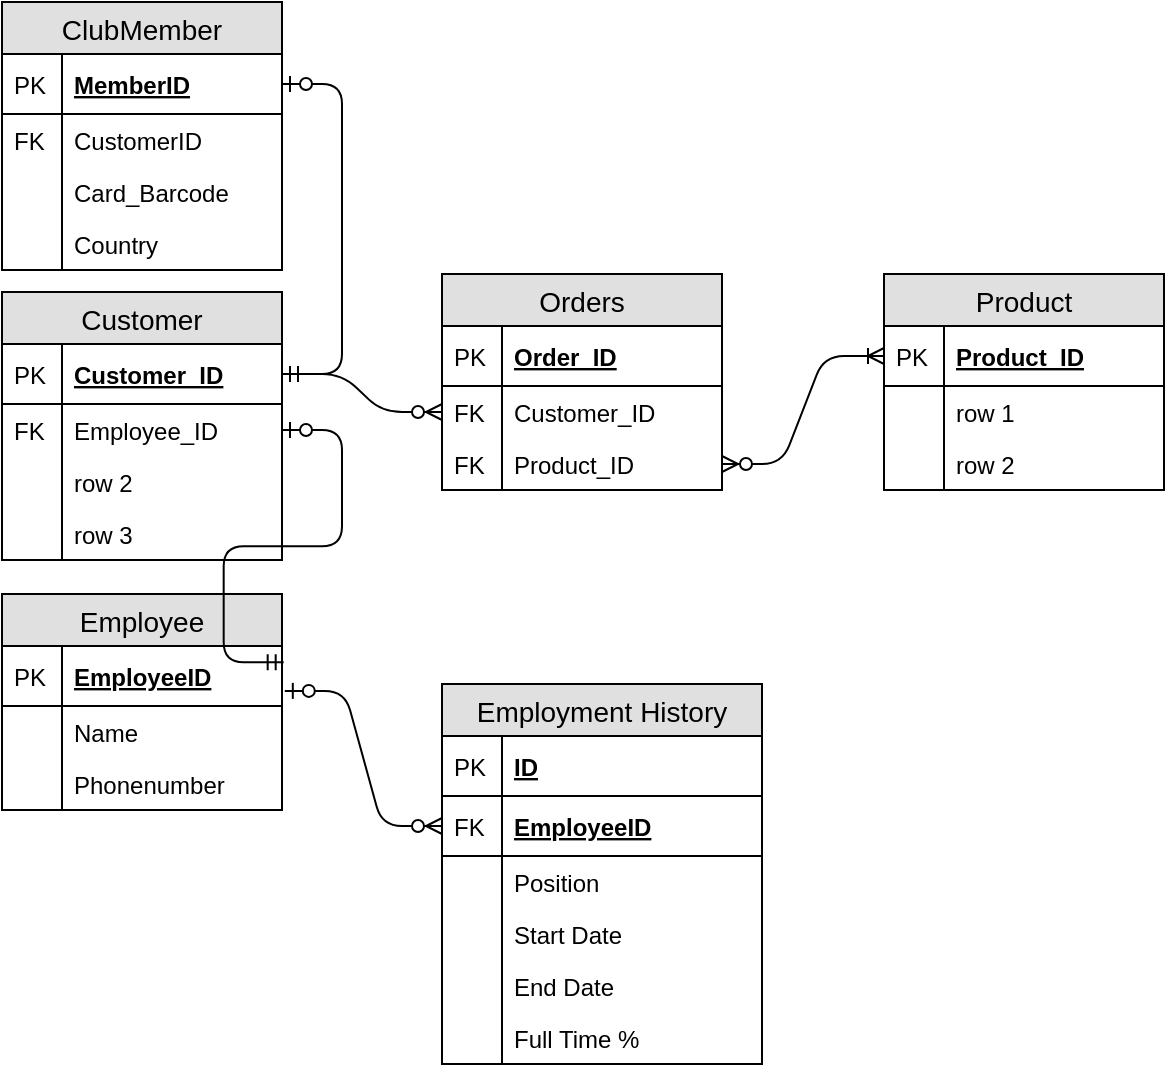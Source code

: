 <mxfile version="10.6.6" type="github"><diagram id="Jb8Aa0eDU6_dz6jblZv0" name="Page-1"><mxGraphModel dx="1162" dy="652" grid="1" gridSize="10" guides="1" tooltips="1" connect="1" arrows="1" fold="1" page="1" pageScale="1" pageWidth="827" pageHeight="1169" math="0" shadow="0"><root><mxCell id="0"/><mxCell id="1" parent="0"/><mxCell id="aHAAxWWIBN9m9v9XSV6--5" value="" style="edgeStyle=entityRelationEdgeStyle;fontSize=12;html=1;endArrow=ERoneToMany;startArrow=ERzeroToMany;" parent="1" source="y24Xcp6i1b98Lop004pg-53" target="y24Xcp6i1b98Lop004pg-74" edge="1"><mxGeometry width="100" height="100" relative="1" as="geometry"><mxPoint x="400" y="150" as="sourcePoint"/><mxPoint x="490" y="125" as="targetPoint"/></mxGeometry></mxCell><mxCell id="aHAAxWWIBN9m9v9XSV6--6" value="" style="edgeStyle=entityRelationEdgeStyle;fontSize=12;html=1;endArrow=ERzeroToMany;startArrow=ERmandOne;" parent="1" source="y24Xcp6i1b98Lop004pg-38" target="y24Xcp6i1b98Lop004pg-51" edge="1"><mxGeometry width="100" height="100" relative="1" as="geometry"><mxPoint x="200" y="189" as="sourcePoint"/><mxPoint x="220" y="130" as="targetPoint"/></mxGeometry></mxCell><mxCell id="y24Xcp6i1b98Lop004pg-6" value="Employment History" style="swimlane;fontStyle=0;childLayout=stackLayout;horizontal=1;startSize=26;fillColor=#e0e0e0;horizontalStack=0;resizeParent=1;resizeParentMax=0;resizeLast=0;collapsible=1;marginBottom=0;swimlaneFillColor=#ffffff;align=center;fontSize=14;" vertex="1" parent="1"><mxGeometry x="260" y="344" width="160" height="190" as="geometry"><mxRectangle x="350" y="361" width="160" height="26" as="alternateBounds"/></mxGeometry></mxCell><mxCell id="y24Xcp6i1b98Lop004pg-31" value="ID" style="shape=partialRectangle;top=0;left=0;right=0;bottom=1;align=left;verticalAlign=middle;fillColor=none;spacingLeft=34;spacingRight=4;overflow=hidden;rotatable=0;points=[[0,0.5],[1,0.5]];portConstraint=eastwest;dropTarget=0;fontStyle=5;fontSize=12;" vertex="1" parent="y24Xcp6i1b98Lop004pg-6"><mxGeometry y="26" width="160" height="30" as="geometry"/></mxCell><mxCell id="y24Xcp6i1b98Lop004pg-32" value="PK" style="shape=partialRectangle;top=0;left=0;bottom=0;fillColor=none;align=left;verticalAlign=middle;spacingLeft=4;spacingRight=4;overflow=hidden;rotatable=0;points=[];portConstraint=eastwest;part=1;fontSize=12;" vertex="1" connectable="0" parent="y24Xcp6i1b98Lop004pg-31"><mxGeometry width="30" height="30" as="geometry"/></mxCell><mxCell id="y24Xcp6i1b98Lop004pg-7" value="EmployeeID" style="shape=partialRectangle;top=0;left=0;right=0;bottom=1;align=left;verticalAlign=middle;fillColor=none;spacingLeft=34;spacingRight=4;overflow=hidden;rotatable=0;points=[[0,0.5],[1,0.5]];portConstraint=eastwest;dropTarget=0;fontStyle=5;fontSize=12;" vertex="1" parent="y24Xcp6i1b98Lop004pg-6"><mxGeometry y="56" width="160" height="30" as="geometry"/></mxCell><mxCell id="y24Xcp6i1b98Lop004pg-8" value="FK" style="shape=partialRectangle;top=0;left=0;bottom=0;fillColor=none;align=left;verticalAlign=middle;spacingLeft=4;spacingRight=4;overflow=hidden;rotatable=0;points=[];portConstraint=eastwest;part=1;fontSize=12;" vertex="1" connectable="0" parent="y24Xcp6i1b98Lop004pg-7"><mxGeometry width="30" height="30" as="geometry"/></mxCell><mxCell id="y24Xcp6i1b98Lop004pg-9" value="Position" style="shape=partialRectangle;top=0;left=0;right=0;bottom=0;align=left;verticalAlign=top;fillColor=none;spacingLeft=34;spacingRight=4;overflow=hidden;rotatable=0;points=[[0,0.5],[1,0.5]];portConstraint=eastwest;dropTarget=0;fontSize=12;" vertex="1" parent="y24Xcp6i1b98Lop004pg-6"><mxGeometry y="86" width="160" height="26" as="geometry"/></mxCell><mxCell id="y24Xcp6i1b98Lop004pg-10" value="" style="shape=partialRectangle;top=0;left=0;bottom=0;fillColor=none;align=left;verticalAlign=top;spacingLeft=4;spacingRight=4;overflow=hidden;rotatable=0;points=[];portConstraint=eastwest;part=1;fontSize=12;" vertex="1" connectable="0" parent="y24Xcp6i1b98Lop004pg-9"><mxGeometry width="30" height="26" as="geometry"/></mxCell><mxCell id="y24Xcp6i1b98Lop004pg-11" value="Start Date&#xA;" style="shape=partialRectangle;top=0;left=0;right=0;bottom=0;align=left;verticalAlign=top;fillColor=none;spacingLeft=34;spacingRight=4;overflow=hidden;rotatable=0;points=[[0,0.5],[1,0.5]];portConstraint=eastwest;dropTarget=0;fontSize=12;" vertex="1" parent="y24Xcp6i1b98Lop004pg-6"><mxGeometry y="112" width="160" height="26" as="geometry"/></mxCell><mxCell id="y24Xcp6i1b98Lop004pg-12" value="" style="shape=partialRectangle;top=0;left=0;bottom=0;fillColor=none;align=left;verticalAlign=top;spacingLeft=4;spacingRight=4;overflow=hidden;rotatable=0;points=[];portConstraint=eastwest;part=1;fontSize=12;" vertex="1" connectable="0" parent="y24Xcp6i1b98Lop004pg-11"><mxGeometry width="30" height="26" as="geometry"/></mxCell><mxCell id="y24Xcp6i1b98Lop004pg-13" value="End Date" style="shape=partialRectangle;top=0;left=0;right=0;bottom=0;align=left;verticalAlign=top;fillColor=none;spacingLeft=34;spacingRight=4;overflow=hidden;rotatable=0;points=[[0,0.5],[1,0.5]];portConstraint=eastwest;dropTarget=0;fontSize=12;" vertex="1" parent="y24Xcp6i1b98Lop004pg-6"><mxGeometry y="138" width="160" height="26" as="geometry"/></mxCell><mxCell id="y24Xcp6i1b98Lop004pg-14" value="" style="shape=partialRectangle;top=0;left=0;bottom=0;fillColor=none;align=left;verticalAlign=top;spacingLeft=4;spacingRight=4;overflow=hidden;rotatable=0;points=[];portConstraint=eastwest;part=1;fontSize=12;" vertex="1" connectable="0" parent="y24Xcp6i1b98Lop004pg-13"><mxGeometry width="30" height="26" as="geometry"/></mxCell><mxCell id="y24Xcp6i1b98Lop004pg-17" value="Full Time %" style="shape=partialRectangle;top=0;left=0;right=0;bottom=0;align=left;verticalAlign=top;fillColor=none;spacingLeft=34;spacingRight=4;overflow=hidden;rotatable=0;points=[[0,0.5],[1,0.5]];portConstraint=eastwest;dropTarget=0;fontSize=12;" vertex="1" parent="y24Xcp6i1b98Lop004pg-6"><mxGeometry y="164" width="160" height="26" as="geometry"/></mxCell><mxCell id="y24Xcp6i1b98Lop004pg-18" value="" style="shape=partialRectangle;top=0;left=0;bottom=0;fillColor=none;align=left;verticalAlign=top;spacingLeft=4;spacingRight=4;overflow=hidden;rotatable=0;points=[];portConstraint=eastwest;part=1;fontSize=12;" vertex="1" connectable="0" parent="y24Xcp6i1b98Lop004pg-17"><mxGeometry width="30" height="26" as="geometry"/></mxCell><mxCell id="y24Xcp6i1b98Lop004pg-19" value="" style="edgeStyle=entityRelationEdgeStyle;fontSize=12;html=1;endArrow=ERzeroToMany;startArrow=ERzeroToOne;exitX=1.01;exitY=0.748;exitDx=0;exitDy=0;exitPerimeter=0;" edge="1" parent="1" source="y24Xcp6i1b98Lop004pg-35" target="y24Xcp6i1b98Lop004pg-7"><mxGeometry width="100" height="100" relative="1" as="geometry"><mxPoint x="210" y="390" as="sourcePoint"/><mxPoint x="268" y="320" as="targetPoint"/></mxGeometry></mxCell><mxCell id="y24Xcp6i1b98Lop004pg-20" value="Employee" style="swimlane;fontStyle=0;childLayout=stackLayout;horizontal=1;startSize=26;fillColor=#e0e0e0;horizontalStack=0;resizeParent=1;resizeParentMax=0;resizeLast=0;collapsible=1;marginBottom=0;swimlaneFillColor=#ffffff;align=center;fontSize=14;" vertex="1" parent="1"><mxGeometry x="40" y="299" width="140" height="108" as="geometry"/></mxCell><mxCell id="y24Xcp6i1b98Lop004pg-35" value="EmployeeID" style="shape=partialRectangle;top=0;left=0;right=0;bottom=1;align=left;verticalAlign=middle;fillColor=none;spacingLeft=34;spacingRight=4;overflow=hidden;rotatable=0;points=[[0,0.5],[1,0.5]];portConstraint=eastwest;dropTarget=0;fontStyle=5;fontSize=12;" vertex="1" parent="y24Xcp6i1b98Lop004pg-20"><mxGeometry y="26" width="140" height="30" as="geometry"/></mxCell><mxCell id="y24Xcp6i1b98Lop004pg-36" value="PK" style="shape=partialRectangle;top=0;left=0;bottom=0;fillColor=none;align=left;verticalAlign=middle;spacingLeft=4;spacingRight=4;overflow=hidden;rotatable=0;points=[];portConstraint=eastwest;part=1;fontSize=12;" vertex="1" connectable="0" parent="y24Xcp6i1b98Lop004pg-35"><mxGeometry width="30" height="30" as="geometry"/></mxCell><mxCell id="y24Xcp6i1b98Lop004pg-23" value="Name" style="shape=partialRectangle;top=0;left=0;right=0;bottom=0;align=left;verticalAlign=top;fillColor=none;spacingLeft=34;spacingRight=4;overflow=hidden;rotatable=0;points=[[0,0.5],[1,0.5]];portConstraint=eastwest;dropTarget=0;fontSize=12;" vertex="1" parent="y24Xcp6i1b98Lop004pg-20"><mxGeometry y="56" width="140" height="26" as="geometry"/></mxCell><mxCell id="y24Xcp6i1b98Lop004pg-24" value="" style="shape=partialRectangle;top=0;left=0;bottom=0;fillColor=none;align=left;verticalAlign=top;spacingLeft=4;spacingRight=4;overflow=hidden;rotatable=0;points=[];portConstraint=eastwest;part=1;fontSize=12;" vertex="1" connectable="0" parent="y24Xcp6i1b98Lop004pg-23"><mxGeometry width="30" height="26" as="geometry"/></mxCell><mxCell id="y24Xcp6i1b98Lop004pg-98" value="Phonenumber" style="shape=partialRectangle;top=0;left=0;right=0;bottom=0;align=left;verticalAlign=top;fillColor=none;spacingLeft=34;spacingRight=4;overflow=hidden;rotatable=0;points=[[0,0.5],[1,0.5]];portConstraint=eastwest;dropTarget=0;fontSize=12;" vertex="1" parent="y24Xcp6i1b98Lop004pg-20"><mxGeometry y="82" width="140" height="26" as="geometry"/></mxCell><mxCell id="y24Xcp6i1b98Lop004pg-99" value="" style="shape=partialRectangle;top=0;left=0;bottom=0;fillColor=none;align=left;verticalAlign=top;spacingLeft=4;spacingRight=4;overflow=hidden;rotatable=0;points=[];portConstraint=eastwest;part=1;fontSize=12;" vertex="1" connectable="0" parent="y24Xcp6i1b98Lop004pg-98"><mxGeometry width="30" height="26" as="geometry"/></mxCell><mxCell id="y24Xcp6i1b98Lop004pg-37" value="Customer" style="swimlane;fontStyle=0;childLayout=stackLayout;horizontal=1;startSize=26;fillColor=#e0e0e0;horizontalStack=0;resizeParent=1;resizeParentMax=0;resizeLast=0;collapsible=1;marginBottom=0;swimlaneFillColor=#ffffff;align=center;fontSize=14;" vertex="1" parent="1"><mxGeometry x="40" y="148" width="140" height="134" as="geometry"/></mxCell><mxCell id="y24Xcp6i1b98Lop004pg-38" value="Customer_ID" style="shape=partialRectangle;top=0;left=0;right=0;bottom=1;align=left;verticalAlign=middle;fillColor=none;spacingLeft=34;spacingRight=4;overflow=hidden;rotatable=0;points=[[0,0.5],[1,0.5]];portConstraint=eastwest;dropTarget=0;fontStyle=5;fontSize=12;" vertex="1" parent="y24Xcp6i1b98Lop004pg-37"><mxGeometry y="26" width="140" height="30" as="geometry"/></mxCell><mxCell id="y24Xcp6i1b98Lop004pg-39" value="PK" style="shape=partialRectangle;top=0;left=0;bottom=0;fillColor=none;align=left;verticalAlign=middle;spacingLeft=4;spacingRight=4;overflow=hidden;rotatable=0;points=[];portConstraint=eastwest;part=1;fontSize=12;" vertex="1" connectable="0" parent="y24Xcp6i1b98Lop004pg-38"><mxGeometry width="30" height="30" as="geometry"/></mxCell><mxCell id="y24Xcp6i1b98Lop004pg-40" value="Employee_ID" style="shape=partialRectangle;top=0;left=0;right=0;bottom=0;align=left;verticalAlign=top;fillColor=none;spacingLeft=34;spacingRight=4;overflow=hidden;rotatable=0;points=[[0,0.5],[1,0.5]];portConstraint=eastwest;dropTarget=0;fontSize=12;" vertex="1" parent="y24Xcp6i1b98Lop004pg-37"><mxGeometry y="56" width="140" height="26" as="geometry"/></mxCell><mxCell id="y24Xcp6i1b98Lop004pg-41" value="FK" style="shape=partialRectangle;top=0;left=0;bottom=0;fillColor=none;align=left;verticalAlign=top;spacingLeft=4;spacingRight=4;overflow=hidden;rotatable=0;points=[];portConstraint=eastwest;part=1;fontSize=12;" vertex="1" connectable="0" parent="y24Xcp6i1b98Lop004pg-40"><mxGeometry width="30" height="26" as="geometry"/></mxCell><mxCell id="y24Xcp6i1b98Lop004pg-42" value="row 2" style="shape=partialRectangle;top=0;left=0;right=0;bottom=0;align=left;verticalAlign=top;fillColor=none;spacingLeft=34;spacingRight=4;overflow=hidden;rotatable=0;points=[[0,0.5],[1,0.5]];portConstraint=eastwest;dropTarget=0;fontSize=12;" vertex="1" parent="y24Xcp6i1b98Lop004pg-37"><mxGeometry y="82" width="140" height="26" as="geometry"/></mxCell><mxCell id="y24Xcp6i1b98Lop004pg-43" value="" style="shape=partialRectangle;top=0;left=0;bottom=0;fillColor=none;align=left;verticalAlign=top;spacingLeft=4;spacingRight=4;overflow=hidden;rotatable=0;points=[];portConstraint=eastwest;part=1;fontSize=12;" vertex="1" connectable="0" parent="y24Xcp6i1b98Lop004pg-42"><mxGeometry width="30" height="26" as="geometry"/></mxCell><mxCell id="y24Xcp6i1b98Lop004pg-44" value="row 3" style="shape=partialRectangle;top=0;left=0;right=0;bottom=0;align=left;verticalAlign=top;fillColor=none;spacingLeft=34;spacingRight=4;overflow=hidden;rotatable=0;points=[[0,0.5],[1,0.5]];portConstraint=eastwest;dropTarget=0;fontSize=12;" vertex="1" parent="y24Xcp6i1b98Lop004pg-37"><mxGeometry y="108" width="140" height="26" as="geometry"/></mxCell><mxCell id="y24Xcp6i1b98Lop004pg-45" value="" style="shape=partialRectangle;top=0;left=0;bottom=0;fillColor=none;align=left;verticalAlign=top;spacingLeft=4;spacingRight=4;overflow=hidden;rotatable=0;points=[];portConstraint=eastwest;part=1;fontSize=12;" vertex="1" connectable="0" parent="y24Xcp6i1b98Lop004pg-44"><mxGeometry width="30" height="26" as="geometry"/></mxCell><mxCell id="y24Xcp6i1b98Lop004pg-48" value="Orders" style="swimlane;fontStyle=0;childLayout=stackLayout;horizontal=1;startSize=26;fillColor=#e0e0e0;horizontalStack=0;resizeParent=1;resizeParentMax=0;resizeLast=0;collapsible=1;marginBottom=0;swimlaneFillColor=#ffffff;align=center;fontSize=14;" vertex="1" parent="1"><mxGeometry x="260" y="139" width="140" height="108" as="geometry"/></mxCell><mxCell id="y24Xcp6i1b98Lop004pg-49" value="Order_ID" style="shape=partialRectangle;top=0;left=0;right=0;bottom=1;align=left;verticalAlign=middle;fillColor=none;spacingLeft=34;spacingRight=4;overflow=hidden;rotatable=0;points=[[0,0.5],[1,0.5]];portConstraint=eastwest;dropTarget=0;fontStyle=5;fontSize=12;" vertex="1" parent="y24Xcp6i1b98Lop004pg-48"><mxGeometry y="26" width="140" height="30" as="geometry"/></mxCell><mxCell id="y24Xcp6i1b98Lop004pg-50" value="PK" style="shape=partialRectangle;top=0;left=0;bottom=0;fillColor=none;align=left;verticalAlign=middle;spacingLeft=4;spacingRight=4;overflow=hidden;rotatable=0;points=[];portConstraint=eastwest;part=1;fontSize=12;" vertex="1" connectable="0" parent="y24Xcp6i1b98Lop004pg-49"><mxGeometry width="30" height="30" as="geometry"/></mxCell><mxCell id="y24Xcp6i1b98Lop004pg-51" value="Customer_ID" style="shape=partialRectangle;top=0;left=0;right=0;bottom=0;align=left;verticalAlign=top;fillColor=none;spacingLeft=34;spacingRight=4;overflow=hidden;rotatable=0;points=[[0,0.5],[1,0.5]];portConstraint=eastwest;dropTarget=0;fontSize=12;" vertex="1" parent="y24Xcp6i1b98Lop004pg-48"><mxGeometry y="56" width="140" height="26" as="geometry"/></mxCell><mxCell id="y24Xcp6i1b98Lop004pg-52" value="FK" style="shape=partialRectangle;top=0;left=0;bottom=0;fillColor=none;align=left;verticalAlign=top;spacingLeft=4;spacingRight=4;overflow=hidden;rotatable=0;points=[];portConstraint=eastwest;part=1;fontSize=12;" vertex="1" connectable="0" parent="y24Xcp6i1b98Lop004pg-51"><mxGeometry width="30" height="26" as="geometry"/></mxCell><mxCell id="y24Xcp6i1b98Lop004pg-53" value="Product_ID" style="shape=partialRectangle;top=0;left=0;right=0;bottom=0;align=left;verticalAlign=top;fillColor=none;spacingLeft=34;spacingRight=4;overflow=hidden;rotatable=0;points=[[0,0.5],[1,0.5]];portConstraint=eastwest;dropTarget=0;fontSize=12;" vertex="1" parent="y24Xcp6i1b98Lop004pg-48"><mxGeometry y="82" width="140" height="26" as="geometry"/></mxCell><mxCell id="y24Xcp6i1b98Lop004pg-54" value="FK" style="shape=partialRectangle;top=0;left=0;bottom=0;fillColor=none;align=left;verticalAlign=top;spacingLeft=4;spacingRight=4;overflow=hidden;rotatable=0;points=[];portConstraint=eastwest;part=1;fontSize=12;" vertex="1" connectable="0" parent="y24Xcp6i1b98Lop004pg-53"><mxGeometry width="30" height="26" as="geometry"/></mxCell><mxCell id="y24Xcp6i1b98Lop004pg-73" value="Product" style="swimlane;fontStyle=0;childLayout=stackLayout;horizontal=1;startSize=26;fillColor=#e0e0e0;horizontalStack=0;resizeParent=1;resizeParentMax=0;resizeLast=0;collapsible=1;marginBottom=0;swimlaneFillColor=#ffffff;align=center;fontSize=14;" vertex="1" parent="1"><mxGeometry x="481" y="139" width="140" height="108" as="geometry"/></mxCell><mxCell id="y24Xcp6i1b98Lop004pg-74" value="Product_ID" style="shape=partialRectangle;top=0;left=0;right=0;bottom=1;align=left;verticalAlign=middle;fillColor=none;spacingLeft=34;spacingRight=4;overflow=hidden;rotatable=0;points=[[0,0.5],[1,0.5]];portConstraint=eastwest;dropTarget=0;fontStyle=5;fontSize=12;" vertex="1" parent="y24Xcp6i1b98Lop004pg-73"><mxGeometry y="26" width="140" height="30" as="geometry"/></mxCell><mxCell id="y24Xcp6i1b98Lop004pg-75" value="PK" style="shape=partialRectangle;top=0;left=0;bottom=0;fillColor=none;align=left;verticalAlign=middle;spacingLeft=4;spacingRight=4;overflow=hidden;rotatable=0;points=[];portConstraint=eastwest;part=1;fontSize=12;" vertex="1" connectable="0" parent="y24Xcp6i1b98Lop004pg-74"><mxGeometry width="30" height="30" as="geometry"/></mxCell><mxCell id="y24Xcp6i1b98Lop004pg-76" value="row 1" style="shape=partialRectangle;top=0;left=0;right=0;bottom=0;align=left;verticalAlign=top;fillColor=none;spacingLeft=34;spacingRight=4;overflow=hidden;rotatable=0;points=[[0,0.5],[1,0.5]];portConstraint=eastwest;dropTarget=0;fontSize=12;" vertex="1" parent="y24Xcp6i1b98Lop004pg-73"><mxGeometry y="56" width="140" height="26" as="geometry"/></mxCell><mxCell id="y24Xcp6i1b98Lop004pg-77" value="" style="shape=partialRectangle;top=0;left=0;bottom=0;fillColor=none;align=left;verticalAlign=top;spacingLeft=4;spacingRight=4;overflow=hidden;rotatable=0;points=[];portConstraint=eastwest;part=1;fontSize=12;" vertex="1" connectable="0" parent="y24Xcp6i1b98Lop004pg-76"><mxGeometry width="30" height="26" as="geometry"/></mxCell><mxCell id="y24Xcp6i1b98Lop004pg-78" value="row 2" style="shape=partialRectangle;top=0;left=0;right=0;bottom=0;align=left;verticalAlign=top;fillColor=none;spacingLeft=34;spacingRight=4;overflow=hidden;rotatable=0;points=[[0,0.5],[1,0.5]];portConstraint=eastwest;dropTarget=0;fontSize=12;" vertex="1" parent="y24Xcp6i1b98Lop004pg-73"><mxGeometry y="82" width="140" height="26" as="geometry"/></mxCell><mxCell id="y24Xcp6i1b98Lop004pg-79" value="" style="shape=partialRectangle;top=0;left=0;bottom=0;fillColor=none;align=left;verticalAlign=top;spacingLeft=4;spacingRight=4;overflow=hidden;rotatable=0;points=[];portConstraint=eastwest;part=1;fontSize=12;" vertex="1" connectable="0" parent="y24Xcp6i1b98Lop004pg-78"><mxGeometry width="30" height="26" as="geometry"/></mxCell><mxCell id="y24Xcp6i1b98Lop004pg-84" value="ClubMember" style="swimlane;fontStyle=0;childLayout=stackLayout;horizontal=1;startSize=26;fillColor=#e0e0e0;horizontalStack=0;resizeParent=1;resizeParentMax=0;resizeLast=0;collapsible=1;marginBottom=0;swimlaneFillColor=#ffffff;align=center;fontSize=14;" vertex="1" parent="1"><mxGeometry x="40" y="3" width="140" height="134" as="geometry"/></mxCell><mxCell id="y24Xcp6i1b98Lop004pg-85" value="MemberID" style="shape=partialRectangle;top=0;left=0;right=0;bottom=1;align=left;verticalAlign=middle;fillColor=none;spacingLeft=34;spacingRight=4;overflow=hidden;rotatable=0;points=[[0,0.5],[1,0.5]];portConstraint=eastwest;dropTarget=0;fontStyle=5;fontSize=12;" vertex="1" parent="y24Xcp6i1b98Lop004pg-84"><mxGeometry y="26" width="140" height="30" as="geometry"/></mxCell><mxCell id="y24Xcp6i1b98Lop004pg-86" value="PK" style="shape=partialRectangle;top=0;left=0;bottom=0;fillColor=none;align=left;verticalAlign=middle;spacingLeft=4;spacingRight=4;overflow=hidden;rotatable=0;points=[];portConstraint=eastwest;part=1;fontSize=12;" vertex="1" connectable="0" parent="y24Xcp6i1b98Lop004pg-85"><mxGeometry width="30" height="30" as="geometry"/></mxCell><mxCell id="y24Xcp6i1b98Lop004pg-87" value="CustomerID" style="shape=partialRectangle;top=0;left=0;right=0;bottom=0;align=left;verticalAlign=top;fillColor=none;spacingLeft=34;spacingRight=4;overflow=hidden;rotatable=0;points=[[0,0.5],[1,0.5]];portConstraint=eastwest;dropTarget=0;fontSize=12;" vertex="1" parent="y24Xcp6i1b98Lop004pg-84"><mxGeometry y="56" width="140" height="26" as="geometry"/></mxCell><mxCell id="y24Xcp6i1b98Lop004pg-88" value="FK" style="shape=partialRectangle;top=0;left=0;bottom=0;fillColor=none;align=left;verticalAlign=top;spacingLeft=4;spacingRight=4;overflow=hidden;rotatable=0;points=[];portConstraint=eastwest;part=1;fontSize=12;" vertex="1" connectable="0" parent="y24Xcp6i1b98Lop004pg-87"><mxGeometry width="30" height="26" as="geometry"/></mxCell><mxCell id="y24Xcp6i1b98Lop004pg-89" value="Card_Barcode" style="shape=partialRectangle;top=0;left=0;right=0;bottom=0;align=left;verticalAlign=top;fillColor=none;spacingLeft=34;spacingRight=4;overflow=hidden;rotatable=0;points=[[0,0.5],[1,0.5]];portConstraint=eastwest;dropTarget=0;fontSize=12;" vertex="1" parent="y24Xcp6i1b98Lop004pg-84"><mxGeometry y="82" width="140" height="26" as="geometry"/></mxCell><mxCell id="y24Xcp6i1b98Lop004pg-90" value="" style="shape=partialRectangle;top=0;left=0;bottom=0;fillColor=none;align=left;verticalAlign=top;spacingLeft=4;spacingRight=4;overflow=hidden;rotatable=0;points=[];portConstraint=eastwest;part=1;fontSize=12;" vertex="1" connectable="0" parent="y24Xcp6i1b98Lop004pg-89"><mxGeometry width="30" height="26" as="geometry"/></mxCell><mxCell id="y24Xcp6i1b98Lop004pg-91" value="Country" style="shape=partialRectangle;top=0;left=0;right=0;bottom=0;align=left;verticalAlign=top;fillColor=none;spacingLeft=34;spacingRight=4;overflow=hidden;rotatable=0;points=[[0,0.5],[1,0.5]];portConstraint=eastwest;dropTarget=0;fontSize=12;" vertex="1" parent="y24Xcp6i1b98Lop004pg-84"><mxGeometry y="108" width="140" height="26" as="geometry"/></mxCell><mxCell id="y24Xcp6i1b98Lop004pg-92" value="" style="shape=partialRectangle;top=0;left=0;bottom=0;fillColor=none;align=left;verticalAlign=top;spacingLeft=4;spacingRight=4;overflow=hidden;rotatable=0;points=[];portConstraint=eastwest;part=1;fontSize=12;" vertex="1" connectable="0" parent="y24Xcp6i1b98Lop004pg-91"><mxGeometry width="30" height="26" as="geometry"/></mxCell><mxCell id="y24Xcp6i1b98Lop004pg-95" value="" style="edgeStyle=entityRelationEdgeStyle;fontSize=12;html=1;endArrow=ERzeroToOne;startArrow=ERmandOne;exitX=1.006;exitY=0.271;exitDx=0;exitDy=0;exitPerimeter=0;" edge="1" parent="1" source="y24Xcp6i1b98Lop004pg-35" target="y24Xcp6i1b98Lop004pg-40"><mxGeometry width="100" height="100" relative="1" as="geometry"><mxPoint x="210" y="360" as="sourcePoint"/><mxPoint x="120" y="420" as="targetPoint"/></mxGeometry></mxCell><mxCell id="y24Xcp6i1b98Lop004pg-100" value="" style="edgeStyle=entityRelationEdgeStyle;fontSize=12;html=1;endArrow=ERzeroToOne;startArrow=ERmandOne;" edge="1" parent="1" source="y24Xcp6i1b98Lop004pg-38" target="y24Xcp6i1b98Lop004pg-85"><mxGeometry width="100" height="100" relative="1" as="geometry"><mxPoint x="230" y="140" as="sourcePoint"/><mxPoint x="330" y="40" as="targetPoint"/></mxGeometry></mxCell></root></mxGraphModel></diagram></mxfile>